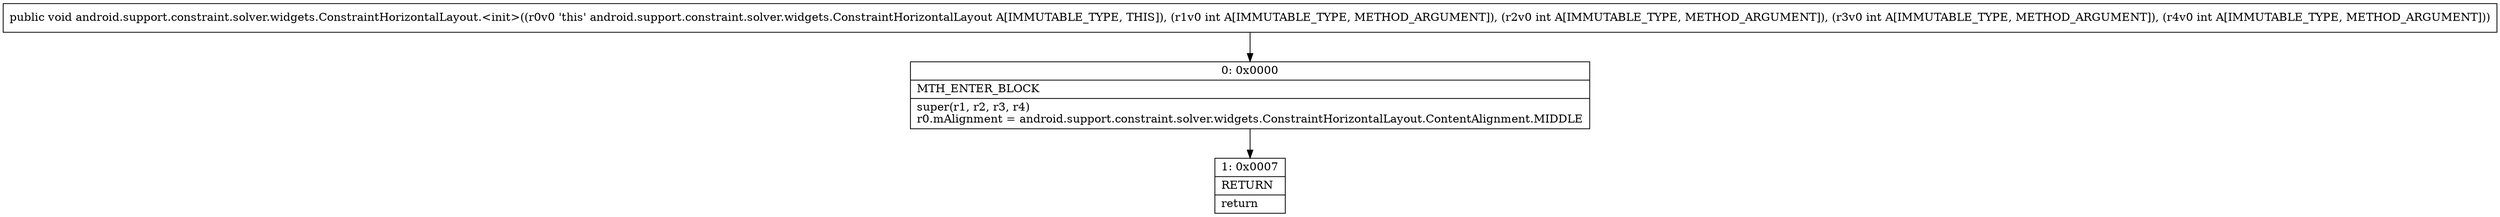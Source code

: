 digraph "CFG forandroid.support.constraint.solver.widgets.ConstraintHorizontalLayout.\<init\>(IIII)V" {
Node_0 [shape=record,label="{0\:\ 0x0000|MTH_ENTER_BLOCK\l|super(r1, r2, r3, r4)\lr0.mAlignment = android.support.constraint.solver.widgets.ConstraintHorizontalLayout.ContentAlignment.MIDDLE\l}"];
Node_1 [shape=record,label="{1\:\ 0x0007|RETURN\l|return\l}"];
MethodNode[shape=record,label="{public void android.support.constraint.solver.widgets.ConstraintHorizontalLayout.\<init\>((r0v0 'this' android.support.constraint.solver.widgets.ConstraintHorizontalLayout A[IMMUTABLE_TYPE, THIS]), (r1v0 int A[IMMUTABLE_TYPE, METHOD_ARGUMENT]), (r2v0 int A[IMMUTABLE_TYPE, METHOD_ARGUMENT]), (r3v0 int A[IMMUTABLE_TYPE, METHOD_ARGUMENT]), (r4v0 int A[IMMUTABLE_TYPE, METHOD_ARGUMENT])) }"];
MethodNode -> Node_0;
Node_0 -> Node_1;
}

